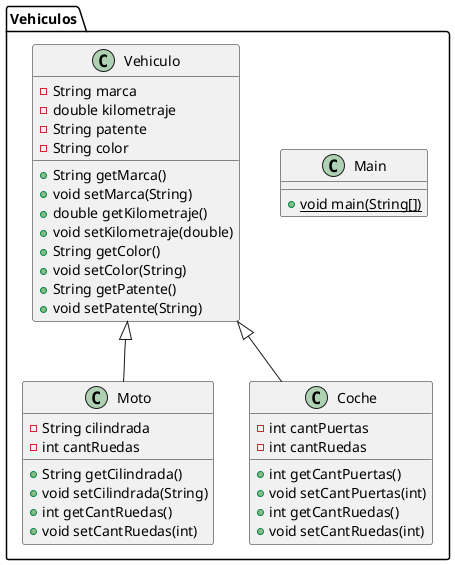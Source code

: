 @startuml
class Vehiculos.Main {
+ {static} void main(String[])
}
class Vehiculos.Moto {
- String cilindrada
- int cantRuedas
+ String getCilindrada()
+ void setCilindrada(String)
+ int getCantRuedas()
+ void setCantRuedas(int)
}
class Vehiculos.Coche {
- int cantPuertas
- int cantRuedas
+ int getCantPuertas()
+ void setCantPuertas(int)
+ int getCantRuedas()
+ void setCantRuedas(int)
}
class Vehiculos.Vehiculo {
- String marca
- double kilometraje
- String patente
- String color
+ String getMarca()
+ void setMarca(String)
+ double getKilometraje()
+ void setKilometraje(double)
+ String getColor()
+ void setColor(String)
+ String getPatente()
+ void setPatente(String)
}


Vehiculos.Vehiculo <|-- Vehiculos.Moto
Vehiculos.Vehiculo <|-- Vehiculos.Coche
@enduml